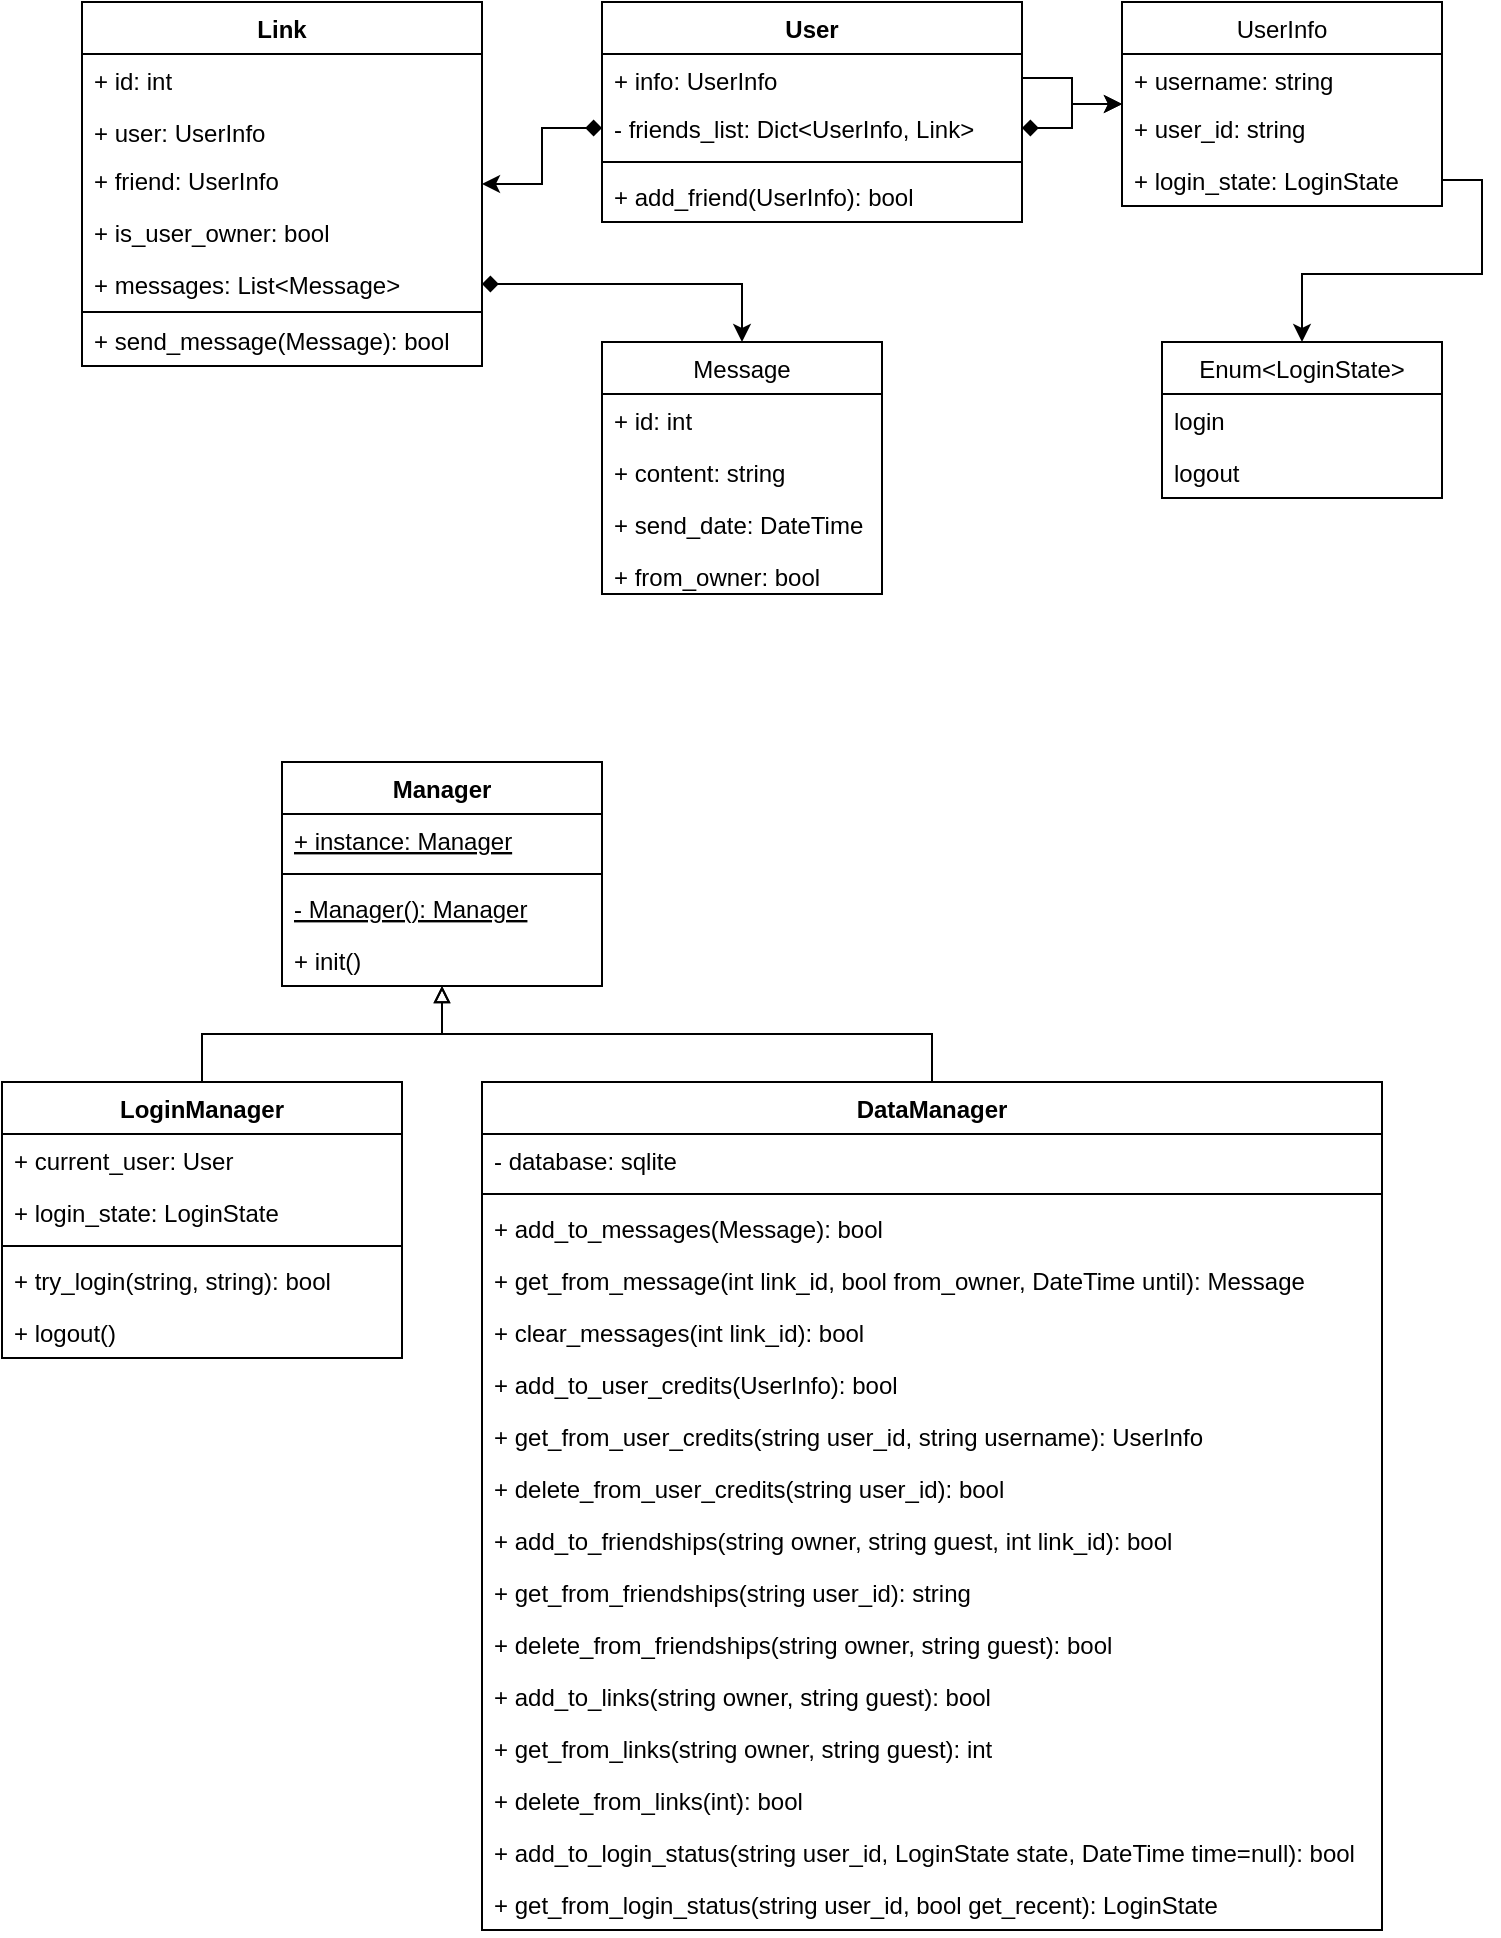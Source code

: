 <mxfile version="20.3.0" type="device"><diagram id="MXCaZ3erRqTDKZ8H-Jwj" name="페이지-1"><mxGraphModel dx="846" dy="1024" grid="1" gridSize="10" guides="1" tooltips="1" connect="1" arrows="1" fold="1" page="1" pageScale="1" pageWidth="827" pageHeight="1169" math="0" shadow="0"><root><mxCell id="0"/><mxCell id="1" parent="0"/><mxCell id="65pGehEPII4CYgL4JjUV-1" value="UserInfo" style="swimlane;fontStyle=0;align=center;verticalAlign=top;childLayout=stackLayout;horizontal=1;startSize=26;horizontalStack=0;resizeParent=1;resizeParentMax=0;resizeLast=0;collapsible=1;marginBottom=0;" vertex="1" parent="1"><mxGeometry x="600" y="60" width="160" height="102" as="geometry"/></mxCell><mxCell id="65pGehEPII4CYgL4JjUV-2" value="+ username: string&#10;" style="text;strokeColor=none;fillColor=none;align=left;verticalAlign=top;spacingLeft=4;spacingRight=4;overflow=hidden;rotatable=0;points=[[0,0.5],[1,0.5]];portConstraint=eastwest;" vertex="1" parent="65pGehEPII4CYgL4JjUV-1"><mxGeometry y="26" width="160" height="24" as="geometry"/></mxCell><mxCell id="65pGehEPII4CYgL4JjUV-48" value="+ user_id: string" style="text;strokeColor=none;fillColor=none;align=left;verticalAlign=top;spacingLeft=4;spacingRight=4;overflow=hidden;rotatable=0;points=[[0,0.5],[1,0.5]];portConstraint=eastwest;" vertex="1" parent="65pGehEPII4CYgL4JjUV-1"><mxGeometry y="50" width="160" height="26" as="geometry"/></mxCell><mxCell id="65pGehEPII4CYgL4JjUV-18" value="+ login_state: LoginState" style="text;strokeColor=none;fillColor=none;align=left;verticalAlign=top;spacingLeft=4;spacingRight=4;overflow=hidden;rotatable=0;points=[[0,0.5],[1,0.5]];portConstraint=eastwest;" vertex="1" parent="65pGehEPII4CYgL4JjUV-1"><mxGeometry y="76" width="160" height="26" as="geometry"/></mxCell><mxCell id="65pGehEPII4CYgL4JjUV-5" value="Link" style="swimlane;fontStyle=1;align=center;verticalAlign=top;childLayout=stackLayout;horizontal=1;startSize=26;horizontalStack=0;resizeParent=1;resizeParentMax=0;resizeLast=0;collapsible=1;marginBottom=0;" vertex="1" parent="1"><mxGeometry x="80" y="60" width="200" height="182" as="geometry"/></mxCell><mxCell id="65pGehEPII4CYgL4JjUV-20" value="+ id: int" style="text;strokeColor=none;fillColor=none;align=left;verticalAlign=top;spacingLeft=4;spacingRight=4;overflow=hidden;rotatable=0;points=[[0,0.5],[1,0.5]];portConstraint=eastwest;" vertex="1" parent="65pGehEPII4CYgL4JjUV-5"><mxGeometry y="26" width="200" height="26" as="geometry"/></mxCell><mxCell id="65pGehEPII4CYgL4JjUV-6" value="+ user: UserInfo&#10;" style="text;strokeColor=none;fillColor=none;align=left;verticalAlign=top;spacingLeft=4;spacingRight=4;overflow=hidden;rotatable=0;points=[[0,0.5],[1,0.5]];portConstraint=eastwest;" vertex="1" parent="65pGehEPII4CYgL4JjUV-5"><mxGeometry y="52" width="200" height="24" as="geometry"/></mxCell><mxCell id="65pGehEPII4CYgL4JjUV-19" value="+ friend: UserInfo" style="text;strokeColor=none;fillColor=none;align=left;verticalAlign=top;spacingLeft=4;spacingRight=4;overflow=hidden;rotatable=0;points=[[0,0.5],[1,0.5]];portConstraint=eastwest;" vertex="1" parent="65pGehEPII4CYgL4JjUV-5"><mxGeometry y="76" width="200" height="26" as="geometry"/></mxCell><mxCell id="65pGehEPII4CYgL4JjUV-22" value="+ is_user_owner: bool" style="text;strokeColor=none;fillColor=none;align=left;verticalAlign=top;spacingLeft=4;spacingRight=4;overflow=hidden;rotatable=0;points=[[0,0.5],[1,0.5]];portConstraint=eastwest;" vertex="1" parent="65pGehEPII4CYgL4JjUV-5"><mxGeometry y="102" width="200" height="26" as="geometry"/></mxCell><mxCell id="65pGehEPII4CYgL4JjUV-26" value="+ messages: List&lt;Message&gt;" style="text;strokeColor=none;fillColor=none;align=left;verticalAlign=top;spacingLeft=4;spacingRight=4;overflow=hidden;rotatable=0;points=[[0,0.5],[1,0.5]];portConstraint=eastwest;" vertex="1" parent="65pGehEPII4CYgL4JjUV-5"><mxGeometry y="128" width="200" height="26" as="geometry"/></mxCell><mxCell id="65pGehEPII4CYgL4JjUV-7" value="" style="line;strokeWidth=1;fillColor=none;align=left;verticalAlign=middle;spacingTop=-1;spacingLeft=3;spacingRight=3;rotatable=0;labelPosition=right;points=[];portConstraint=eastwest;strokeColor=inherit;" vertex="1" parent="65pGehEPII4CYgL4JjUV-5"><mxGeometry y="154" width="200" height="2" as="geometry"/></mxCell><mxCell id="65pGehEPII4CYgL4JjUV-8" value="+ send_message(Message): bool" style="text;strokeColor=none;fillColor=none;align=left;verticalAlign=top;spacingLeft=4;spacingRight=4;overflow=hidden;rotatable=0;points=[[0,0.5],[1,0.5]];portConstraint=eastwest;" vertex="1" parent="65pGehEPII4CYgL4JjUV-5"><mxGeometry y="156" width="200" height="26" as="geometry"/></mxCell><mxCell id="65pGehEPII4CYgL4JjUV-9" value="User" style="swimlane;fontStyle=1;align=center;verticalAlign=top;childLayout=stackLayout;horizontal=1;startSize=26;horizontalStack=0;resizeParent=1;resizeParentMax=0;resizeLast=0;collapsible=1;marginBottom=0;" vertex="1" parent="1"><mxGeometry x="340" y="60" width="210" height="110" as="geometry"/></mxCell><mxCell id="65pGehEPII4CYgL4JjUV-10" value="+ info: UserInfo" style="text;strokeColor=none;fillColor=none;align=left;verticalAlign=top;spacingLeft=4;spacingRight=4;overflow=hidden;rotatable=0;points=[[0,0.5],[1,0.5]];portConstraint=eastwest;" vertex="1" parent="65pGehEPII4CYgL4JjUV-9"><mxGeometry y="26" width="210" height="24" as="geometry"/></mxCell><mxCell id="65pGehEPII4CYgL4JjUV-21" value="- friends_list: Dict&lt;UserInfo, Link&gt;" style="text;strokeColor=none;fillColor=none;align=left;verticalAlign=top;spacingLeft=4;spacingRight=4;overflow=hidden;rotatable=0;points=[[0,0.5],[1,0.5]];portConstraint=eastwest;" vertex="1" parent="65pGehEPII4CYgL4JjUV-9"><mxGeometry y="50" width="210" height="26" as="geometry"/></mxCell><mxCell id="65pGehEPII4CYgL4JjUV-11" value="" style="line;strokeWidth=1;fillColor=none;align=left;verticalAlign=middle;spacingTop=-1;spacingLeft=3;spacingRight=3;rotatable=0;labelPosition=right;points=[];portConstraint=eastwest;strokeColor=inherit;" vertex="1" parent="65pGehEPII4CYgL4JjUV-9"><mxGeometry y="76" width="210" height="8" as="geometry"/></mxCell><mxCell id="65pGehEPII4CYgL4JjUV-12" value="+ add_friend(UserInfo): bool" style="text;strokeColor=none;fillColor=none;align=left;verticalAlign=top;spacingLeft=4;spacingRight=4;overflow=hidden;rotatable=0;points=[[0,0.5],[1,0.5]];portConstraint=eastwest;" vertex="1" parent="65pGehEPII4CYgL4JjUV-9"><mxGeometry y="84" width="210" height="26" as="geometry"/></mxCell><mxCell id="65pGehEPII4CYgL4JjUV-13" value="Message" style="swimlane;fontStyle=0;childLayout=stackLayout;horizontal=1;startSize=26;fillColor=none;horizontalStack=0;resizeParent=1;resizeParentMax=0;resizeLast=0;collapsible=1;marginBottom=0;" vertex="1" parent="1"><mxGeometry x="340" y="230" width="140" height="126" as="geometry"/></mxCell><mxCell id="65pGehEPII4CYgL4JjUV-17" value="+ id: int" style="text;strokeColor=none;fillColor=none;align=left;verticalAlign=top;spacingLeft=4;spacingRight=4;overflow=hidden;rotatable=0;points=[[0,0.5],[1,0.5]];portConstraint=eastwest;" vertex="1" parent="65pGehEPII4CYgL4JjUV-13"><mxGeometry y="26" width="140" height="26" as="geometry"/></mxCell><mxCell id="65pGehEPII4CYgL4JjUV-14" value="+ content: string" style="text;strokeColor=none;fillColor=none;align=left;verticalAlign=top;spacingLeft=4;spacingRight=4;overflow=hidden;rotatable=0;points=[[0,0.5],[1,0.5]];portConstraint=eastwest;" vertex="1" parent="65pGehEPII4CYgL4JjUV-13"><mxGeometry y="52" width="140" height="26" as="geometry"/></mxCell><mxCell id="65pGehEPII4CYgL4JjUV-15" value="+ send_date: DateTime    &#10;" style="text;strokeColor=none;fillColor=none;align=left;verticalAlign=top;spacingLeft=4;spacingRight=4;overflow=hidden;rotatable=0;points=[[0,0.5],[1,0.5]];portConstraint=eastwest;" vertex="1" parent="65pGehEPII4CYgL4JjUV-13"><mxGeometry y="78" width="140" height="26" as="geometry"/></mxCell><mxCell id="65pGehEPII4CYgL4JjUV-16" value="+ from_owner: bool" style="text;strokeColor=none;fillColor=none;align=left;verticalAlign=top;spacingLeft=4;spacingRight=4;overflow=hidden;rotatable=0;points=[[0,0.5],[1,0.5]];portConstraint=eastwest;" vertex="1" parent="65pGehEPII4CYgL4JjUV-13"><mxGeometry y="104" width="140" height="22" as="geometry"/></mxCell><mxCell id="65pGehEPII4CYgL4JjUV-24" style="edgeStyle=orthogonalEdgeStyle;rounded=0;orthogonalLoop=1;jettySize=auto;html=1;startArrow=diamond;startFill=1;" edge="1" parent="1" source="65pGehEPII4CYgL4JjUV-21" target="65pGehEPII4CYgL4JjUV-1"><mxGeometry relative="1" as="geometry"/></mxCell><mxCell id="65pGehEPII4CYgL4JjUV-25" style="edgeStyle=orthogonalEdgeStyle;rounded=0;orthogonalLoop=1;jettySize=auto;html=1;startArrow=diamond;startFill=1;" edge="1" parent="1" source="65pGehEPII4CYgL4JjUV-21" target="65pGehEPII4CYgL4JjUV-5"><mxGeometry relative="1" as="geometry"/></mxCell><mxCell id="65pGehEPII4CYgL4JjUV-27" style="edgeStyle=orthogonalEdgeStyle;rounded=0;orthogonalLoop=1;jettySize=auto;html=1;startArrow=diamond;startFill=1;" edge="1" parent="1" source="65pGehEPII4CYgL4JjUV-26" target="65pGehEPII4CYgL4JjUV-13"><mxGeometry relative="1" as="geometry"/></mxCell><mxCell id="65pGehEPII4CYgL4JjUV-28" style="edgeStyle=orthogonalEdgeStyle;rounded=0;orthogonalLoop=1;jettySize=auto;html=1;startArrow=none;startFill=0;" edge="1" parent="1" source="65pGehEPII4CYgL4JjUV-10" target="65pGehEPII4CYgL4JjUV-1"><mxGeometry relative="1" as="geometry"/></mxCell><mxCell id="65pGehEPII4CYgL4JjUV-29" value="Manager" style="swimlane;fontStyle=1;align=center;verticalAlign=top;childLayout=stackLayout;horizontal=1;startSize=26;horizontalStack=0;resizeParent=1;resizeParentMax=0;resizeLast=0;collapsible=1;marginBottom=0;" vertex="1" parent="1"><mxGeometry x="180" y="440" width="160" height="112" as="geometry"/></mxCell><mxCell id="65pGehEPII4CYgL4JjUV-30" value="+ instance: Manager" style="text;strokeColor=none;fillColor=none;align=left;verticalAlign=top;spacingLeft=4;spacingRight=4;overflow=hidden;rotatable=0;points=[[0,0.5],[1,0.5]];portConstraint=eastwest;fontStyle=4" vertex="1" parent="65pGehEPII4CYgL4JjUV-29"><mxGeometry y="26" width="160" height="26" as="geometry"/></mxCell><mxCell id="65pGehEPII4CYgL4JjUV-31" value="" style="line;strokeWidth=1;fillColor=none;align=left;verticalAlign=middle;spacingTop=-1;spacingLeft=3;spacingRight=3;rotatable=0;labelPosition=right;points=[];portConstraint=eastwest;strokeColor=inherit;" vertex="1" parent="65pGehEPII4CYgL4JjUV-29"><mxGeometry y="52" width="160" height="8" as="geometry"/></mxCell><mxCell id="65pGehEPII4CYgL4JjUV-32" value="- Manager(): Manager" style="text;strokeColor=none;fillColor=none;align=left;verticalAlign=top;spacingLeft=4;spacingRight=4;overflow=hidden;rotatable=0;points=[[0,0.5],[1,0.5]];portConstraint=eastwest;fontStyle=4" vertex="1" parent="65pGehEPII4CYgL4JjUV-29"><mxGeometry y="60" width="160" height="26" as="geometry"/></mxCell><mxCell id="65pGehEPII4CYgL4JjUV-33" value="+ init()" style="text;strokeColor=none;fillColor=none;align=left;verticalAlign=top;spacingLeft=4;spacingRight=4;overflow=hidden;rotatable=0;points=[[0,0.5],[1,0.5]];portConstraint=eastwest;" vertex="1" parent="65pGehEPII4CYgL4JjUV-29"><mxGeometry y="86" width="160" height="26" as="geometry"/></mxCell><mxCell id="65pGehEPII4CYgL4JjUV-66" style="edgeStyle=orthogonalEdgeStyle;rounded=0;orthogonalLoop=1;jettySize=auto;html=1;startArrow=none;startFill=0;endArrow=block;endFill=0;" edge="1" parent="1" source="65pGehEPII4CYgL4JjUV-34" target="65pGehEPII4CYgL4JjUV-29"><mxGeometry relative="1" as="geometry"/></mxCell><mxCell id="65pGehEPII4CYgL4JjUV-34" value="LoginManager" style="swimlane;fontStyle=1;align=center;verticalAlign=top;childLayout=stackLayout;horizontal=1;startSize=26;horizontalStack=0;resizeParent=1;resizeParentMax=0;resizeLast=0;collapsible=1;marginBottom=0;" vertex="1" parent="1"><mxGeometry x="40" y="600" width="200" height="138" as="geometry"/></mxCell><mxCell id="65pGehEPII4CYgL4JjUV-35" value="+ current_user: User" style="text;strokeColor=none;fillColor=none;align=left;verticalAlign=top;spacingLeft=4;spacingRight=4;overflow=hidden;rotatable=0;points=[[0,0.5],[1,0.5]];portConstraint=eastwest;" vertex="1" parent="65pGehEPII4CYgL4JjUV-34"><mxGeometry y="26" width="200" height="26" as="geometry"/></mxCell><mxCell id="65pGehEPII4CYgL4JjUV-38" value="+ login_state: LoginState" style="text;strokeColor=none;fillColor=none;align=left;verticalAlign=top;spacingLeft=4;spacingRight=4;overflow=hidden;rotatable=0;points=[[0,0.5],[1,0.5]];portConstraint=eastwest;" vertex="1" parent="65pGehEPII4CYgL4JjUV-34"><mxGeometry y="52" width="200" height="26" as="geometry"/></mxCell><mxCell id="65pGehEPII4CYgL4JjUV-36" value="" style="line;strokeWidth=1;fillColor=none;align=left;verticalAlign=middle;spacingTop=-1;spacingLeft=3;spacingRight=3;rotatable=0;labelPosition=right;points=[];portConstraint=eastwest;strokeColor=inherit;" vertex="1" parent="65pGehEPII4CYgL4JjUV-34"><mxGeometry y="78" width="200" height="8" as="geometry"/></mxCell><mxCell id="65pGehEPII4CYgL4JjUV-37" value="+ try_login(string, string): bool" style="text;strokeColor=none;fillColor=none;align=left;verticalAlign=top;spacingLeft=4;spacingRight=4;overflow=hidden;rotatable=0;points=[[0,0.5],[1,0.5]];portConstraint=eastwest;" vertex="1" parent="65pGehEPII4CYgL4JjUV-34"><mxGeometry y="86" width="200" height="26" as="geometry"/></mxCell><mxCell id="65pGehEPII4CYgL4JjUV-39" value="+ logout()" style="text;strokeColor=none;fillColor=none;align=left;verticalAlign=top;spacingLeft=4;spacingRight=4;overflow=hidden;rotatable=0;points=[[0,0.5],[1,0.5]];portConstraint=eastwest;" vertex="1" parent="65pGehEPII4CYgL4JjUV-34"><mxGeometry y="112" width="200" height="26" as="geometry"/></mxCell><mxCell id="65pGehEPII4CYgL4JjUV-67" style="edgeStyle=orthogonalEdgeStyle;rounded=0;orthogonalLoop=1;jettySize=auto;html=1;startArrow=none;startFill=0;endArrow=block;endFill=0;" edge="1" parent="1" source="65pGehEPII4CYgL4JjUV-40" target="65pGehEPII4CYgL4JjUV-29"><mxGeometry relative="1" as="geometry"/></mxCell><mxCell id="65pGehEPII4CYgL4JjUV-40" value="DataManager" style="swimlane;fontStyle=1;align=center;verticalAlign=top;childLayout=stackLayout;horizontal=1;startSize=26;horizontalStack=0;resizeParent=1;resizeParentMax=0;resizeLast=0;collapsible=1;marginBottom=0;" vertex="1" parent="1"><mxGeometry x="280" y="600" width="450" height="424" as="geometry"/></mxCell><mxCell id="65pGehEPII4CYgL4JjUV-41" value="- database: sqlite" style="text;strokeColor=none;fillColor=none;align=left;verticalAlign=top;spacingLeft=4;spacingRight=4;overflow=hidden;rotatable=0;points=[[0,0.5],[1,0.5]];portConstraint=eastwest;" vertex="1" parent="65pGehEPII4CYgL4JjUV-40"><mxGeometry y="26" width="450" height="26" as="geometry"/></mxCell><mxCell id="65pGehEPII4CYgL4JjUV-42" value="" style="line;strokeWidth=1;fillColor=none;align=left;verticalAlign=middle;spacingTop=-1;spacingLeft=3;spacingRight=3;rotatable=0;labelPosition=right;points=[];portConstraint=eastwest;strokeColor=inherit;" vertex="1" parent="65pGehEPII4CYgL4JjUV-40"><mxGeometry y="52" width="450" height="8" as="geometry"/></mxCell><mxCell id="65pGehEPII4CYgL4JjUV-43" value="+ add_to_messages(Message): bool" style="text;strokeColor=none;fillColor=none;align=left;verticalAlign=top;spacingLeft=4;spacingRight=4;overflow=hidden;rotatable=0;points=[[0,0.5],[1,0.5]];portConstraint=eastwest;" vertex="1" parent="65pGehEPII4CYgL4JjUV-40"><mxGeometry y="60" width="450" height="26" as="geometry"/></mxCell><mxCell id="65pGehEPII4CYgL4JjUV-44" value="+ get_from_message(int link_id, bool from_owner, DateTime until): Message " style="text;strokeColor=none;fillColor=none;align=left;verticalAlign=top;spacingLeft=4;spacingRight=4;overflow=hidden;rotatable=0;points=[[0,0.5],[1,0.5]];portConstraint=eastwest;" vertex="1" parent="65pGehEPII4CYgL4JjUV-40"><mxGeometry y="86" width="450" height="26" as="geometry"/></mxCell><mxCell id="65pGehEPII4CYgL4JjUV-45" value="+ clear_messages(int link_id): bool" style="text;strokeColor=none;fillColor=none;align=left;verticalAlign=top;spacingLeft=4;spacingRight=4;overflow=hidden;rotatable=0;points=[[0,0.5],[1,0.5]];portConstraint=eastwest;" vertex="1" parent="65pGehEPII4CYgL4JjUV-40"><mxGeometry y="112" width="450" height="26" as="geometry"/></mxCell><mxCell id="65pGehEPII4CYgL4JjUV-46" value="+ add_to_user_credits(UserInfo): bool" style="text;strokeColor=none;fillColor=none;align=left;verticalAlign=top;spacingLeft=4;spacingRight=4;overflow=hidden;rotatable=0;points=[[0,0.5],[1,0.5]];portConstraint=eastwest;" vertex="1" parent="65pGehEPII4CYgL4JjUV-40"><mxGeometry y="138" width="450" height="26" as="geometry"/></mxCell><mxCell id="65pGehEPII4CYgL4JjUV-47" value="+ get_from_user_credits(string user_id, string username): UserInfo" style="text;strokeColor=none;fillColor=none;align=left;verticalAlign=top;spacingLeft=4;spacingRight=4;overflow=hidden;rotatable=0;points=[[0,0.5],[1,0.5]];portConstraint=eastwest;" vertex="1" parent="65pGehEPII4CYgL4JjUV-40"><mxGeometry y="164" width="450" height="26" as="geometry"/></mxCell><mxCell id="65pGehEPII4CYgL4JjUV-49" value="+ delete_from_user_credits(string user_id): bool" style="text;strokeColor=none;fillColor=none;align=left;verticalAlign=top;spacingLeft=4;spacingRight=4;overflow=hidden;rotatable=0;points=[[0,0.5],[1,0.5]];portConstraint=eastwest;" vertex="1" parent="65pGehEPII4CYgL4JjUV-40"><mxGeometry y="190" width="450" height="26" as="geometry"/></mxCell><mxCell id="65pGehEPII4CYgL4JjUV-50" value="+ add_to_friendships(string owner, string guest, int link_id): bool" style="text;strokeColor=none;fillColor=none;align=left;verticalAlign=top;spacingLeft=4;spacingRight=4;overflow=hidden;rotatable=0;points=[[0,0.5],[1,0.5]];portConstraint=eastwest;" vertex="1" parent="65pGehEPII4CYgL4JjUV-40"><mxGeometry y="216" width="450" height="26" as="geometry"/></mxCell><mxCell id="65pGehEPII4CYgL4JjUV-51" value="+ get_from_friendships(string user_id): string" style="text;strokeColor=none;fillColor=none;align=left;verticalAlign=top;spacingLeft=4;spacingRight=4;overflow=hidden;rotatable=0;points=[[0,0.5],[1,0.5]];portConstraint=eastwest;" vertex="1" parent="65pGehEPII4CYgL4JjUV-40"><mxGeometry y="242" width="450" height="26" as="geometry"/></mxCell><mxCell id="65pGehEPII4CYgL4JjUV-52" value="+ delete_from_friendships(string owner, string guest): bool" style="text;strokeColor=none;fillColor=none;align=left;verticalAlign=top;spacingLeft=4;spacingRight=4;overflow=hidden;rotatable=0;points=[[0,0.5],[1,0.5]];portConstraint=eastwest;" vertex="1" parent="65pGehEPII4CYgL4JjUV-40"><mxGeometry y="268" width="450" height="26" as="geometry"/></mxCell><mxCell id="65pGehEPII4CYgL4JjUV-54" value="+ add_to_links(string owner, string guest): bool" style="text;strokeColor=none;fillColor=none;align=left;verticalAlign=top;spacingLeft=4;spacingRight=4;overflow=hidden;rotatable=0;points=[[0,0.5],[1,0.5]];portConstraint=eastwest;" vertex="1" parent="65pGehEPII4CYgL4JjUV-40"><mxGeometry y="294" width="450" height="26" as="geometry"/></mxCell><mxCell id="65pGehEPII4CYgL4JjUV-53" value="+ get_from_links(string owner, string guest): int" style="text;strokeColor=none;fillColor=none;align=left;verticalAlign=top;spacingLeft=4;spacingRight=4;overflow=hidden;rotatable=0;points=[[0,0.5],[1,0.5]];portConstraint=eastwest;" vertex="1" parent="65pGehEPII4CYgL4JjUV-40"><mxGeometry y="320" width="450" height="26" as="geometry"/></mxCell><mxCell id="65pGehEPII4CYgL4JjUV-55" value="+ delete_from_links(int): bool" style="text;strokeColor=none;fillColor=none;align=left;verticalAlign=top;spacingLeft=4;spacingRight=4;overflow=hidden;rotatable=0;points=[[0,0.5],[1,0.5]];portConstraint=eastwest;" vertex="1" parent="65pGehEPII4CYgL4JjUV-40"><mxGeometry y="346" width="450" height="26" as="geometry"/></mxCell><mxCell id="65pGehEPII4CYgL4JjUV-56" value="+ add_to_login_status(string user_id, LoginState state, DateTime time=null): bool" style="text;strokeColor=none;fillColor=none;align=left;verticalAlign=top;spacingLeft=4;spacingRight=4;overflow=hidden;rotatable=0;points=[[0,0.5],[1,0.5]];portConstraint=eastwest;" vertex="1" parent="65pGehEPII4CYgL4JjUV-40"><mxGeometry y="372" width="450" height="26" as="geometry"/></mxCell><mxCell id="65pGehEPII4CYgL4JjUV-57" value="+ get_from_login_status(string user_id, bool get_recent): LoginState" style="text;strokeColor=none;fillColor=none;align=left;verticalAlign=top;spacingLeft=4;spacingRight=4;overflow=hidden;rotatable=0;points=[[0,0.5],[1,0.5]];portConstraint=eastwest;" vertex="1" parent="65pGehEPII4CYgL4JjUV-40"><mxGeometry y="398" width="450" height="26" as="geometry"/></mxCell><mxCell id="65pGehEPII4CYgL4JjUV-62" value="Enum&lt;LoginState&gt;" style="swimlane;fontStyle=0;childLayout=stackLayout;horizontal=1;startSize=26;fillColor=none;horizontalStack=0;resizeParent=1;resizeParentMax=0;resizeLast=0;collapsible=1;marginBottom=0;" vertex="1" parent="1"><mxGeometry x="620" y="230" width="140" height="78" as="geometry"/></mxCell><mxCell id="65pGehEPII4CYgL4JjUV-63" value="login" style="text;strokeColor=none;fillColor=none;align=left;verticalAlign=top;spacingLeft=4;spacingRight=4;overflow=hidden;rotatable=0;points=[[0,0.5],[1,0.5]];portConstraint=eastwest;" vertex="1" parent="65pGehEPII4CYgL4JjUV-62"><mxGeometry y="26" width="140" height="26" as="geometry"/></mxCell><mxCell id="65pGehEPII4CYgL4JjUV-64" value="logout" style="text;strokeColor=none;fillColor=none;align=left;verticalAlign=top;spacingLeft=4;spacingRight=4;overflow=hidden;rotatable=0;points=[[0,0.5],[1,0.5]];portConstraint=eastwest;" vertex="1" parent="65pGehEPII4CYgL4JjUV-62"><mxGeometry y="52" width="140" height="26" as="geometry"/></mxCell><mxCell id="65pGehEPII4CYgL4JjUV-68" style="edgeStyle=orthogonalEdgeStyle;rounded=0;orthogonalLoop=1;jettySize=auto;html=1;startArrow=none;startFill=0;endArrow=classic;endFill=1;" edge="1" parent="1" source="65pGehEPII4CYgL4JjUV-18" target="65pGehEPII4CYgL4JjUV-62"><mxGeometry relative="1" as="geometry"/></mxCell></root></mxGraphModel></diagram></mxfile>